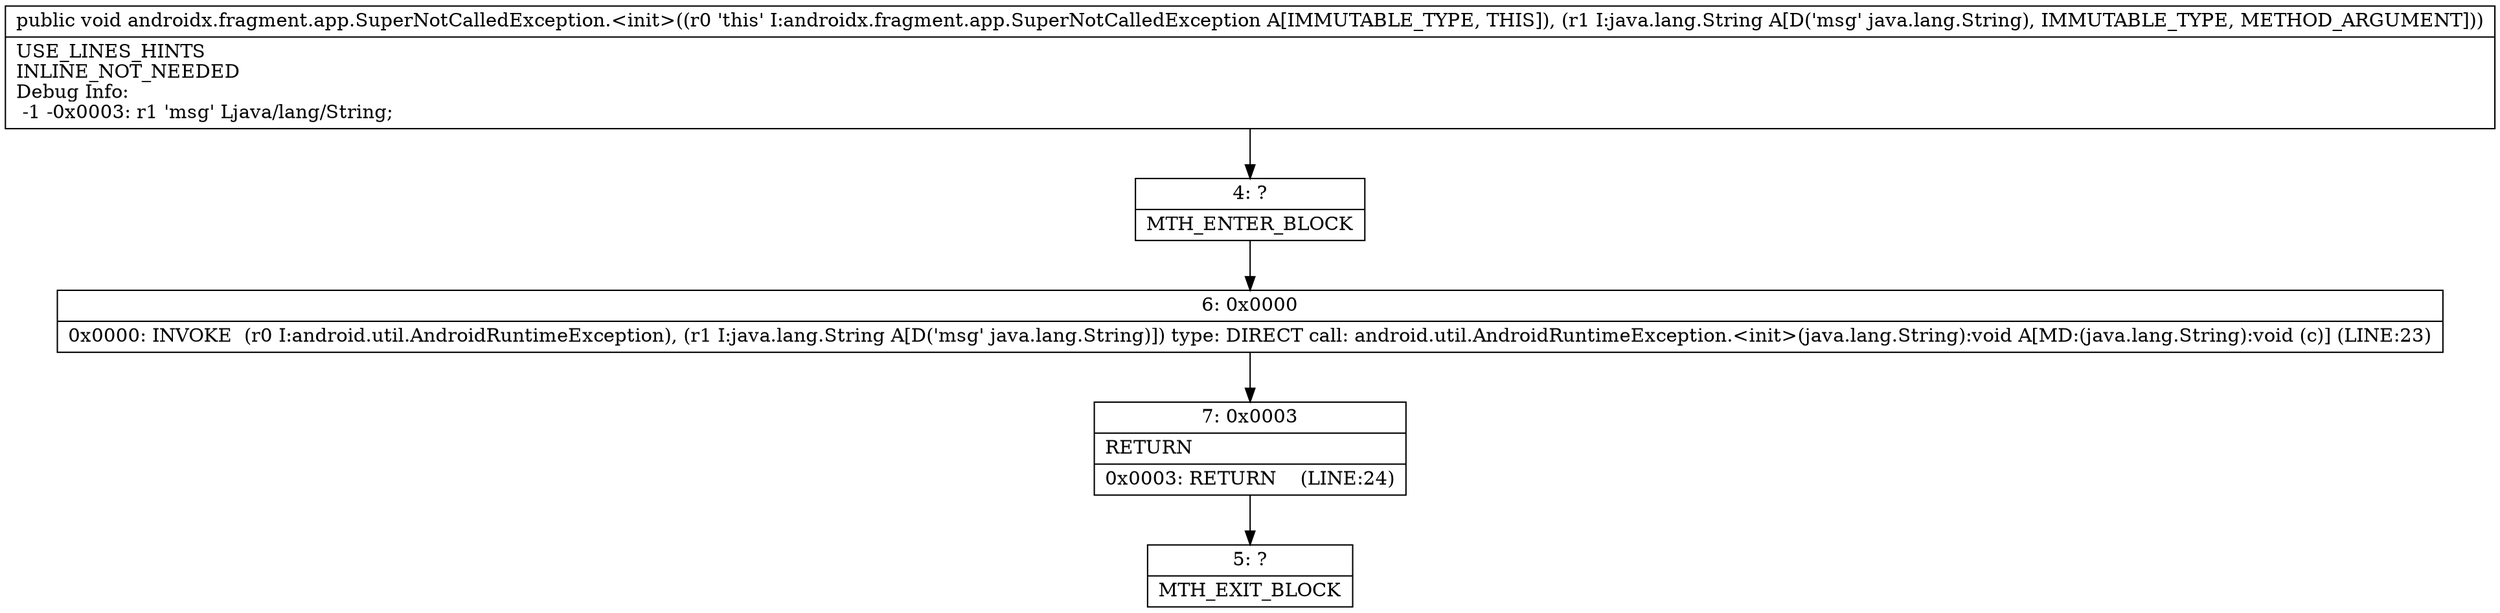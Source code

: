 digraph "CFG forandroidx.fragment.app.SuperNotCalledException.\<init\>(Ljava\/lang\/String;)V" {
Node_4 [shape=record,label="{4\:\ ?|MTH_ENTER_BLOCK\l}"];
Node_6 [shape=record,label="{6\:\ 0x0000|0x0000: INVOKE  (r0 I:android.util.AndroidRuntimeException), (r1 I:java.lang.String A[D('msg' java.lang.String)]) type: DIRECT call: android.util.AndroidRuntimeException.\<init\>(java.lang.String):void A[MD:(java.lang.String):void (c)] (LINE:23)\l}"];
Node_7 [shape=record,label="{7\:\ 0x0003|RETURN\l|0x0003: RETURN    (LINE:24)\l}"];
Node_5 [shape=record,label="{5\:\ ?|MTH_EXIT_BLOCK\l}"];
MethodNode[shape=record,label="{public void androidx.fragment.app.SuperNotCalledException.\<init\>((r0 'this' I:androidx.fragment.app.SuperNotCalledException A[IMMUTABLE_TYPE, THIS]), (r1 I:java.lang.String A[D('msg' java.lang.String), IMMUTABLE_TYPE, METHOD_ARGUMENT]))  | USE_LINES_HINTS\lINLINE_NOT_NEEDED\lDebug Info:\l  \-1 \-0x0003: r1 'msg' Ljava\/lang\/String;\l}"];
MethodNode -> Node_4;Node_4 -> Node_6;
Node_6 -> Node_7;
Node_7 -> Node_5;
}

